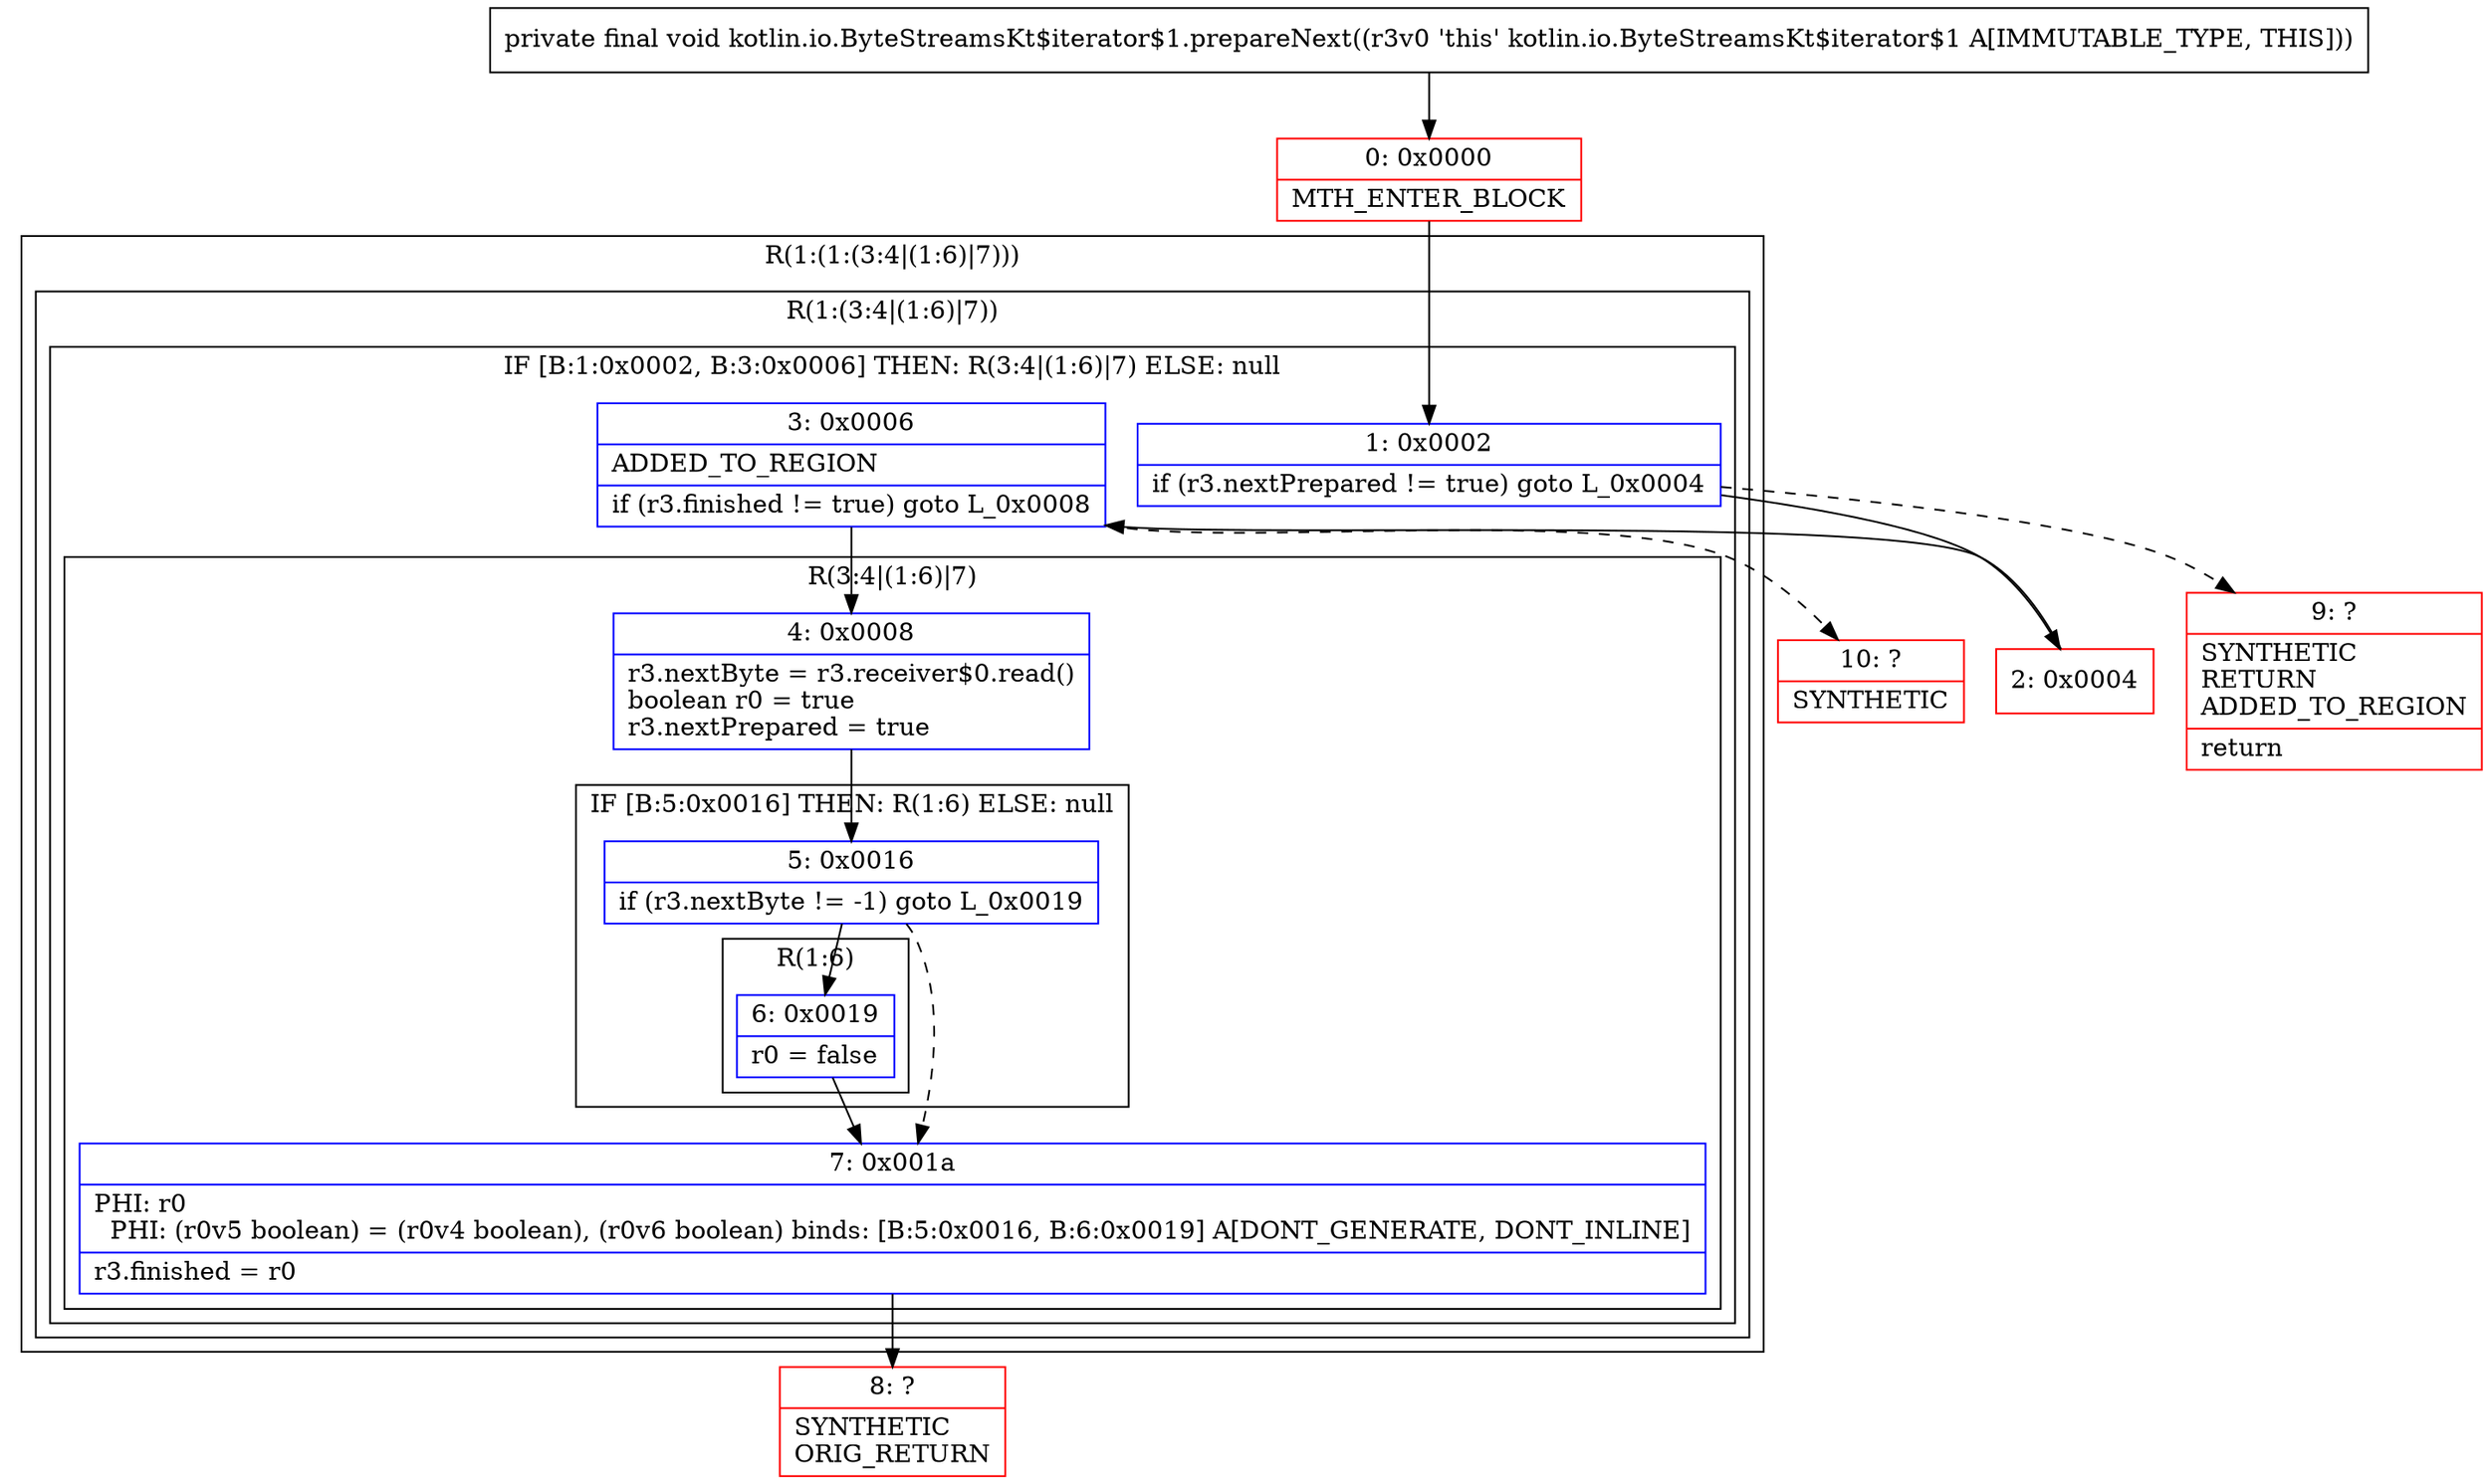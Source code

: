 digraph "CFG forkotlin.io.ByteStreamsKt$iterator$1.prepareNext()V" {
subgraph cluster_Region_379896807 {
label = "R(1:(1:(3:4|(1:6)|7)))";
node [shape=record,color=blue];
subgraph cluster_Region_310809974 {
label = "R(1:(3:4|(1:6)|7))";
node [shape=record,color=blue];
subgraph cluster_IfRegion_1766133925 {
label = "IF [B:1:0x0002, B:3:0x0006] THEN: R(3:4|(1:6)|7) ELSE: null";
node [shape=record,color=blue];
Node_1 [shape=record,label="{1\:\ 0x0002|if (r3.nextPrepared != true) goto L_0x0004\l}"];
Node_3 [shape=record,label="{3\:\ 0x0006|ADDED_TO_REGION\l|if (r3.finished != true) goto L_0x0008\l}"];
subgraph cluster_Region_1359469403 {
label = "R(3:4|(1:6)|7)";
node [shape=record,color=blue];
Node_4 [shape=record,label="{4\:\ 0x0008|r3.nextByte = r3.receiver$0.read()\lboolean r0 = true\lr3.nextPrepared = true\l}"];
subgraph cluster_IfRegion_165139965 {
label = "IF [B:5:0x0016] THEN: R(1:6) ELSE: null";
node [shape=record,color=blue];
Node_5 [shape=record,label="{5\:\ 0x0016|if (r3.nextByte != \-1) goto L_0x0019\l}"];
subgraph cluster_Region_1619234562 {
label = "R(1:6)";
node [shape=record,color=blue];
Node_6 [shape=record,label="{6\:\ 0x0019|r0 = false\l}"];
}
}
Node_7 [shape=record,label="{7\:\ 0x001a|PHI: r0 \l  PHI: (r0v5 boolean) = (r0v4 boolean), (r0v6 boolean) binds: [B:5:0x0016, B:6:0x0019] A[DONT_GENERATE, DONT_INLINE]\l|r3.finished = r0\l}"];
}
}
}
}
Node_0 [shape=record,color=red,label="{0\:\ 0x0000|MTH_ENTER_BLOCK\l}"];
Node_2 [shape=record,color=red,label="{2\:\ 0x0004}"];
Node_8 [shape=record,color=red,label="{8\:\ ?|SYNTHETIC\lORIG_RETURN\l}"];
Node_9 [shape=record,color=red,label="{9\:\ ?|SYNTHETIC\lRETURN\lADDED_TO_REGION\l|return\l}"];
Node_10 [shape=record,color=red,label="{10\:\ ?|SYNTHETIC\l}"];
MethodNode[shape=record,label="{private final void kotlin.io.ByteStreamsKt$iterator$1.prepareNext((r3v0 'this' kotlin.io.ByteStreamsKt$iterator$1 A[IMMUTABLE_TYPE, THIS])) }"];
MethodNode -> Node_0;
Node_1 -> Node_2;
Node_1 -> Node_9[style=dashed];
Node_3 -> Node_4;
Node_3 -> Node_10[style=dashed];
Node_4 -> Node_5;
Node_5 -> Node_6;
Node_5 -> Node_7[style=dashed];
Node_6 -> Node_7;
Node_7 -> Node_8;
Node_0 -> Node_1;
Node_2 -> Node_3;
}

